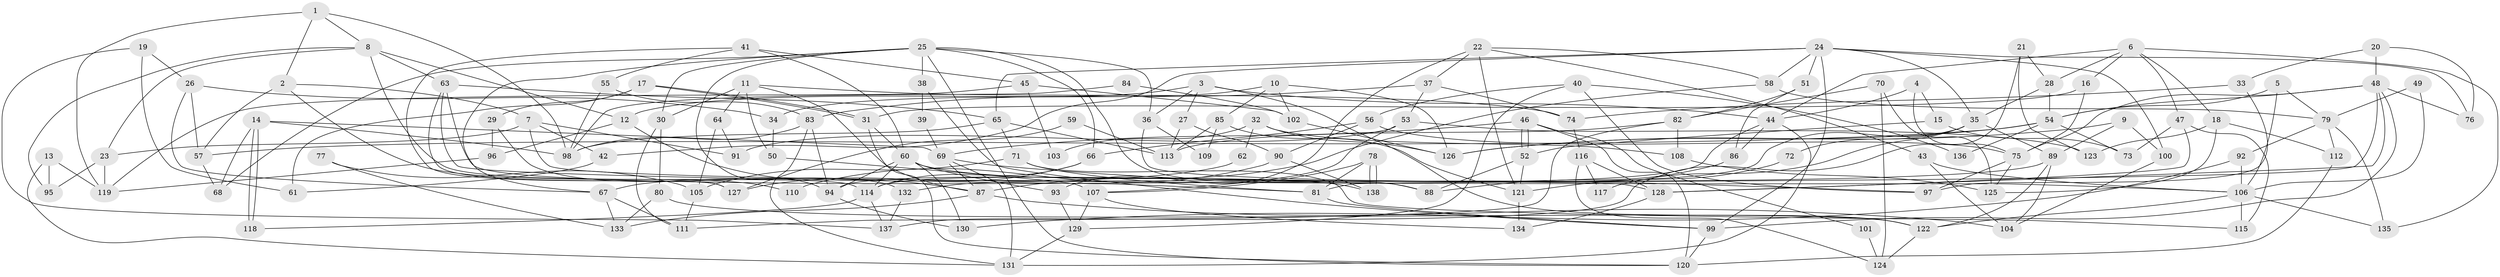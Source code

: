 // Generated by graph-tools (version 1.1) at 2025/15/03/09/25 04:15:06]
// undirected, 138 vertices, 276 edges
graph export_dot {
graph [start="1"]
  node [color=gray90,style=filled];
  1;
  2;
  3;
  4;
  5;
  6;
  7;
  8;
  9;
  10;
  11;
  12;
  13;
  14;
  15;
  16;
  17;
  18;
  19;
  20;
  21;
  22;
  23;
  24;
  25;
  26;
  27;
  28;
  29;
  30;
  31;
  32;
  33;
  34;
  35;
  36;
  37;
  38;
  39;
  40;
  41;
  42;
  43;
  44;
  45;
  46;
  47;
  48;
  49;
  50;
  51;
  52;
  53;
  54;
  55;
  56;
  57;
  58;
  59;
  60;
  61;
  62;
  63;
  64;
  65;
  66;
  67;
  68;
  69;
  70;
  71;
  72;
  73;
  74;
  75;
  76;
  77;
  78;
  79;
  80;
  81;
  82;
  83;
  84;
  85;
  86;
  87;
  88;
  89;
  90;
  91;
  92;
  93;
  94;
  95;
  96;
  97;
  98;
  99;
  100;
  101;
  102;
  103;
  104;
  105;
  106;
  107;
  108;
  109;
  110;
  111;
  112;
  113;
  114;
  115;
  116;
  117;
  118;
  119;
  120;
  121;
  122;
  123;
  124;
  125;
  126;
  127;
  128;
  129;
  130;
  131;
  132;
  133;
  134;
  135;
  136;
  137;
  138;
  1 -- 98;
  1 -- 8;
  1 -- 2;
  1 -- 119;
  2 -- 57;
  2 -- 7;
  2 -- 110;
  3 -- 122;
  3 -- 36;
  3 -- 12;
  3 -- 27;
  3 -- 44;
  4 -- 44;
  4 -- 75;
  4 -- 15;
  5 -- 79;
  5 -- 106;
  5 -- 54;
  6 -- 135;
  6 -- 44;
  6 -- 16;
  6 -- 18;
  6 -- 28;
  6 -- 47;
  7 -- 91;
  7 -- 23;
  7 -- 42;
  7 -- 106;
  8 -- 12;
  8 -- 23;
  8 -- 63;
  8 -- 95;
  8 -- 114;
  9 -- 89;
  9 -- 126;
  9 -- 100;
  10 -- 34;
  10 -- 102;
  10 -- 85;
  10 -- 126;
  11 -- 74;
  11 -- 87;
  11 -- 30;
  11 -- 50;
  11 -- 64;
  12 -- 87;
  12 -- 96;
  13 -- 119;
  13 -- 131;
  13 -- 95;
  14 -- 118;
  14 -- 118;
  14 -- 69;
  14 -- 68;
  14 -- 98;
  15 -- 52;
  15 -- 73;
  16 -- 31;
  16 -- 75;
  17 -- 31;
  17 -- 31;
  17 -- 29;
  17 -- 61;
  18 -- 112;
  18 -- 123;
  18 -- 125;
  19 -- 137;
  19 -- 26;
  19 -- 61;
  20 -- 48;
  20 -- 76;
  20 -- 33;
  21 -- 28;
  21 -- 123;
  21 -- 137;
  22 -- 43;
  22 -- 121;
  22 -- 37;
  22 -- 58;
  22 -- 93;
  23 -- 95;
  23 -- 119;
  24 -- 35;
  24 -- 42;
  24 -- 51;
  24 -- 58;
  24 -- 65;
  24 -- 76;
  24 -- 99;
  24 -- 100;
  25 -- 30;
  25 -- 66;
  25 -- 36;
  25 -- 38;
  25 -- 67;
  25 -- 68;
  25 -- 88;
  25 -- 94;
  25 -- 120;
  26 -- 67;
  26 -- 57;
  26 -- 34;
  27 -- 90;
  27 -- 113;
  28 -- 54;
  28 -- 35;
  29 -- 132;
  29 -- 96;
  30 -- 111;
  30 -- 80;
  31 -- 120;
  31 -- 60;
  32 -- 108;
  32 -- 126;
  32 -- 62;
  32 -- 103;
  33 -- 97;
  33 -- 74;
  34 -- 50;
  35 -- 114;
  35 -- 72;
  35 -- 89;
  35 -- 117;
  36 -- 128;
  36 -- 109;
  37 -- 83;
  37 -- 53;
  37 -- 74;
  38 -- 99;
  38 -- 39;
  39 -- 69;
  40 -- 56;
  40 -- 129;
  40 -- 97;
  40 -- 136;
  41 -- 55;
  41 -- 60;
  41 -- 45;
  41 -- 127;
  42 -- 61;
  43 -- 106;
  43 -- 104;
  44 -- 94;
  44 -- 86;
  44 -- 131;
  45 -- 119;
  45 -- 102;
  45 -- 103;
  46 -- 52;
  46 -- 52;
  46 -- 120;
  46 -- 69;
  46 -- 101;
  47 -- 73;
  47 -- 115;
  47 -- 128;
  48 -- 99;
  48 -- 128;
  48 -- 54;
  48 -- 75;
  48 -- 76;
  48 -- 81;
  49 -- 106;
  49 -- 79;
  50 -- 107;
  51 -- 86;
  51 -- 82;
  52 -- 88;
  52 -- 121;
  53 -- 107;
  53 -- 91;
  53 -- 123;
  54 -- 57;
  54 -- 73;
  54 -- 126;
  54 -- 136;
  55 -- 83;
  55 -- 98;
  56 -- 66;
  56 -- 75;
  56 -- 90;
  57 -- 68;
  58 -- 79;
  58 -- 87;
  59 -- 113;
  59 -- 127;
  60 -- 94;
  60 -- 93;
  60 -- 114;
  60 -- 130;
  60 -- 138;
  62 -- 67;
  63 -- 65;
  63 -- 81;
  63 -- 88;
  63 -- 127;
  64 -- 105;
  64 -- 91;
  65 -- 113;
  65 -- 71;
  65 -- 98;
  66 -- 127;
  66 -- 114;
  67 -- 133;
  67 -- 111;
  69 -- 97;
  69 -- 87;
  69 -- 131;
  70 -- 125;
  70 -- 124;
  70 -- 82;
  71 -- 81;
  71 -- 105;
  71 -- 115;
  72 -- 121;
  74 -- 116;
  75 -- 97;
  75 -- 125;
  77 -- 105;
  77 -- 133;
  78 -- 81;
  78 -- 138;
  78 -- 138;
  78 -- 107;
  79 -- 92;
  79 -- 112;
  79 -- 135;
  80 -- 122;
  80 -- 133;
  81 -- 99;
  82 -- 108;
  82 -- 111;
  82 -- 113;
  83 -- 131;
  83 -- 98;
  83 -- 94;
  84 -- 98;
  84 -- 102;
  85 -- 113;
  85 -- 109;
  85 -- 121;
  86 -- 88;
  87 -- 104;
  87 -- 133;
  89 -- 104;
  89 -- 122;
  89 -- 132;
  90 -- 138;
  90 -- 110;
  92 -- 130;
  92 -- 106;
  93 -- 129;
  94 -- 130;
  96 -- 119;
  99 -- 120;
  100 -- 104;
  101 -- 124;
  102 -- 126;
  105 -- 111;
  106 -- 115;
  106 -- 122;
  106 -- 135;
  107 -- 129;
  107 -- 134;
  108 -- 125;
  112 -- 120;
  114 -- 118;
  114 -- 137;
  116 -- 128;
  116 -- 117;
  116 -- 124;
  121 -- 134;
  122 -- 124;
  128 -- 134;
  129 -- 131;
  132 -- 137;
}
